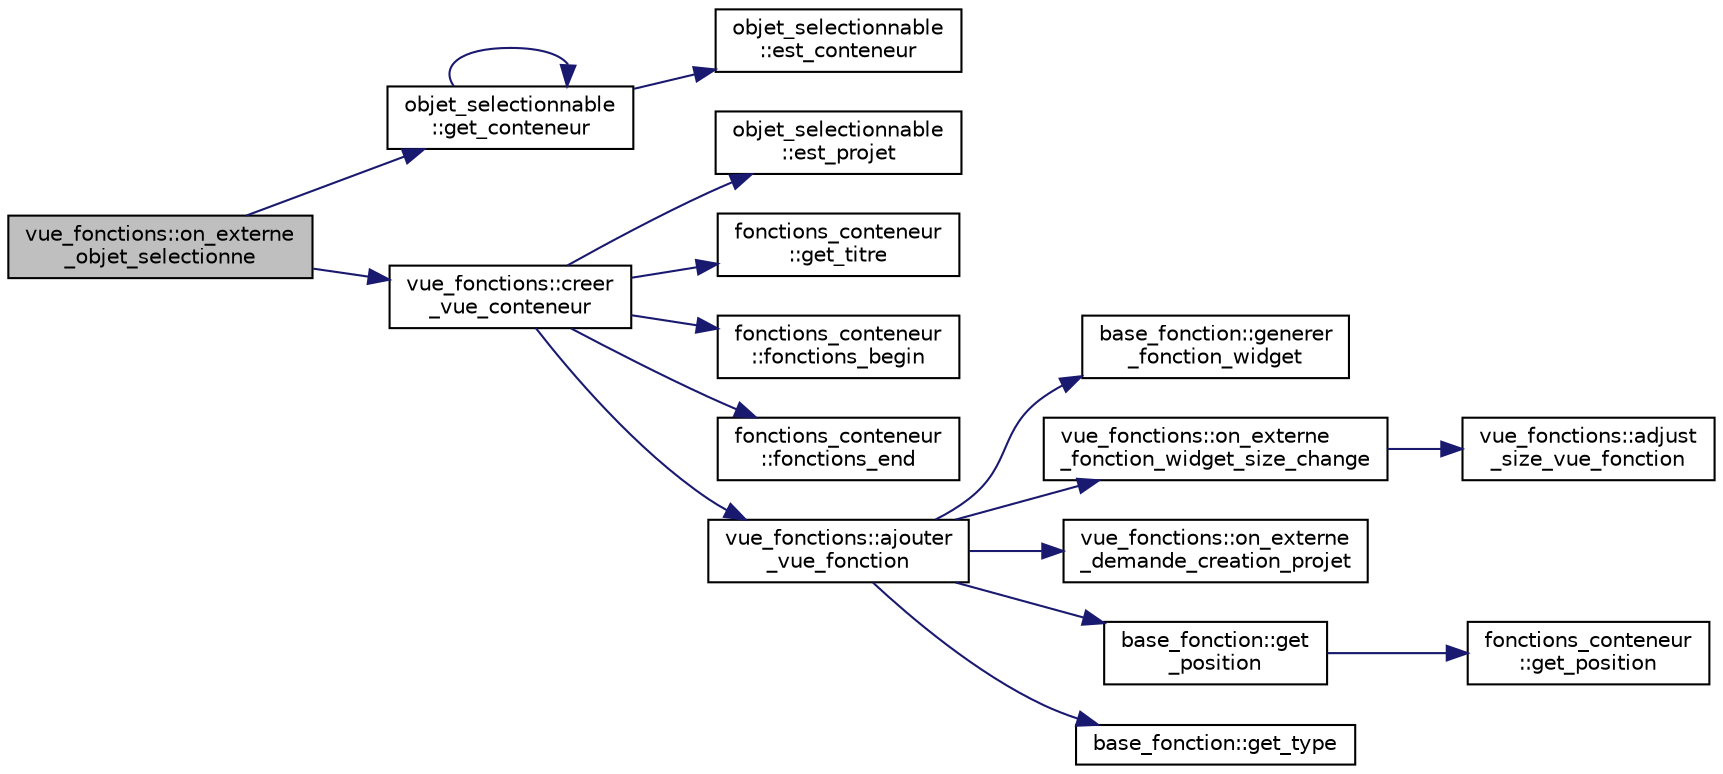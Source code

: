 digraph "vue_fonctions::on_externe_objet_selectionne"
{
  edge [fontname="Helvetica",fontsize="10",labelfontname="Helvetica",labelfontsize="10"];
  node [fontname="Helvetica",fontsize="10",shape=record];
  rankdir="LR";
  Node301 [label="vue_fonctions::on_externe\l_objet_selectionne",height=0.2,width=0.4,color="black", fillcolor="grey75", style="filled", fontcolor="black"];
  Node301 -> Node302 [color="midnightblue",fontsize="10",style="solid",fontname="Helvetica"];
  Node302 [label="objet_selectionnable\l::get_conteneur",height=0.2,width=0.4,color="black", fillcolor="white", style="filled",URL="$classobjet__selectionnable.html#ab809d020155b7fec48ff3adbe15c9b65"];
  Node302 -> Node303 [color="midnightblue",fontsize="10",style="solid",fontname="Helvetica"];
  Node303 [label="objet_selectionnable\l::est_conteneur",height=0.2,width=0.4,color="black", fillcolor="white", style="filled",URL="$classobjet__selectionnable.html#a2c6b5b342b5f3a9f48893f793f935e0f"];
  Node302 -> Node302 [color="midnightblue",fontsize="10",style="solid",fontname="Helvetica"];
  Node301 -> Node304 [color="midnightblue",fontsize="10",style="solid",fontname="Helvetica"];
  Node304 [label="vue_fonctions::creer\l_vue_conteneur",height=0.2,width=0.4,color="black", fillcolor="white", style="filled",URL="$classvue__fonctions.html#a43f442e02fedae787e0027e5c766cab4",tooltip="On crée la vue. "];
  Node304 -> Node305 [color="midnightblue",fontsize="10",style="solid",fontname="Helvetica"];
  Node305 [label="objet_selectionnable\l::est_projet",height=0.2,width=0.4,color="black", fillcolor="white", style="filled",URL="$classobjet__selectionnable.html#a49ea1a29523e46f099896477a2b43eaa"];
  Node304 -> Node306 [color="midnightblue",fontsize="10",style="solid",fontname="Helvetica"];
  Node306 [label="fonctions_conteneur\l::get_titre",height=0.2,width=0.4,color="black", fillcolor="white", style="filled",URL="$classfonctions__conteneur.html#ab81d1b229c4f0564ef2aef27345bf1ad"];
  Node304 -> Node307 [color="midnightblue",fontsize="10",style="solid",fontname="Helvetica"];
  Node307 [label="fonctions_conteneur\l::fonctions_begin",height=0.2,width=0.4,color="black", fillcolor="white", style="filled",URL="$classfonctions__conteneur.html#aa1db33c3a0bf76b354e77b4a4324357a"];
  Node304 -> Node308 [color="midnightblue",fontsize="10",style="solid",fontname="Helvetica"];
  Node308 [label="fonctions_conteneur\l::fonctions_end",height=0.2,width=0.4,color="black", fillcolor="white", style="filled",URL="$classfonctions__conteneur.html#a165ee65380980b58b521a62810cd7e27"];
  Node304 -> Node309 [color="midnightblue",fontsize="10",style="solid",fontname="Helvetica"];
  Node309 [label="vue_fonctions::ajouter\l_vue_fonction",height=0.2,width=0.4,color="black", fillcolor="white", style="filled",URL="$classvue__fonctions.html#a8965a0253e4ffc9fddb3fb4c595ff751",tooltip="Ajoute la vue de la fonction. "];
  Node309 -> Node310 [color="midnightblue",fontsize="10",style="solid",fontname="Helvetica"];
  Node310 [label="base_fonction::generer\l_fonction_widget",height=0.2,width=0.4,color="black", fillcolor="white", style="filled",URL="$classbase__fonction.html#ad5c8ce64c897fba9cc84bf4dae60ee9a"];
  Node309 -> Node311 [color="midnightblue",fontsize="10",style="solid",fontname="Helvetica"];
  Node311 [label="vue_fonctions::on_externe\l_fonction_widget_size_change",height=0.2,width=0.4,color="black", fillcolor="white", style="filled",URL="$classvue__fonctions.html#aead9d73dffeef24ed7ba17edcda415f3"];
  Node311 -> Node312 [color="midnightblue",fontsize="10",style="solid",fontname="Helvetica"];
  Node312 [label="vue_fonctions::adjust\l_size_vue_fonction",height=0.2,width=0.4,color="black", fillcolor="white", style="filled",URL="$classvue__fonctions.html#a782d0cc63a33af720f8c44958d595425"];
  Node309 -> Node313 [color="midnightblue",fontsize="10",style="solid",fontname="Helvetica"];
  Node313 [label="vue_fonctions::on_externe\l_demande_creation_projet",height=0.2,width=0.4,color="black", fillcolor="white", style="filled",URL="$classvue__fonctions.html#ae54ea51dbad2688ef17e17bd03c6a955"];
  Node309 -> Node314 [color="midnightblue",fontsize="10",style="solid",fontname="Helvetica"];
  Node314 [label="base_fonction::get\l_position",height=0.2,width=0.4,color="black", fillcolor="white", style="filled",URL="$classbase__fonction.html#aa42a2214daf8e49a79b627f62ab9105e"];
  Node314 -> Node315 [color="midnightblue",fontsize="10",style="solid",fontname="Helvetica"];
  Node315 [label="fonctions_conteneur\l::get_position",height=0.2,width=0.4,color="black", fillcolor="white", style="filled",URL="$classfonctions__conteneur.html#a61f2cd0bf2ee27462f470e36a2f43869"];
  Node309 -> Node316 [color="midnightblue",fontsize="10",style="solid",fontname="Helvetica"];
  Node316 [label="base_fonction::get_type",height=0.2,width=0.4,color="black", fillcolor="white", style="filled",URL="$classbase__fonction.html#a8ed620b54f5ef377c2593952eafd6ad9",tooltip="Retourne le type de la fonction. "];
}
